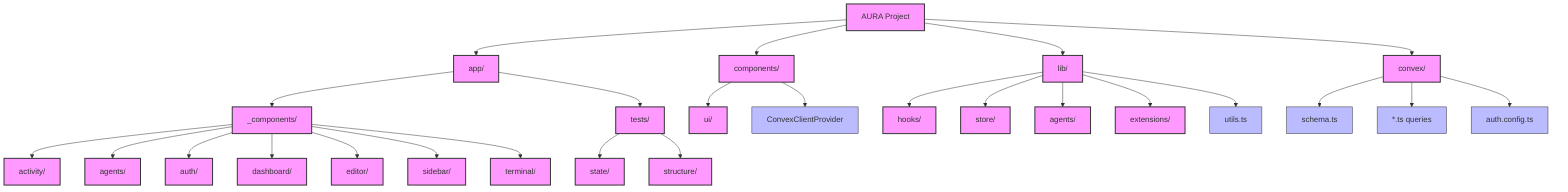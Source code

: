 graph TD
    ROOT[AURA Project]
    
    ROOT --> APP[app/]
    ROOT --> COMPONENTS[components/]
    ROOT --> LIB[lib/]
    ROOT --> CONVEX[convex/]
    
    APP --> PAGES[_components/]
    APP --> TESTS[tests/]
    
    PAGES --> ACTIVITY[activity/]
    PAGES --> AGENTS[agents/]
    PAGES --> AUTH[auth/]
    PAGES --> DASHBOARD[dashboard/]
    PAGES --> EDITOR[editor/]
    PAGES --> SIDEBAR[sidebar/]
    PAGES --> TERMINAL[terminal/]
    
    COMPONENTS --> UI[ui/]
    COMPONENTS --> PROVIDER[ConvexClientProvider]
    
    LIB --> HOOKS[hooks/]
    LIB --> STORE[store/]
    LIB --> AGENTS_LIB[agents/]
    LIB --> EXTENSIONS[extensions/]
    LIB --> UTILS[utils.ts]
    
    CONVEX --> SCHEMA[schema.ts]
    CONVEX --> QUERIES[*.ts queries]
    CONVEX --> AUTH_CONFIG[auth.config.ts]
    
    TESTS --> STATE[state/]
    TESTS --> STRUCTURE[structure/]
    
    classDef directory fill:#f9f,stroke:#333,stroke-width:2px
    classDef file fill:#bbf,stroke:#333,stroke-width:1px
    
    class ROOT,APP,COMPONENTS,LIB,CONVEX,PAGES,TESTS,HOOKS,STORE,AGENTS_LIB,EXTENSIONS,UI,ACTIVITY,AGENTS,AUTH,DASHBOARD,EDITOR,SIDEBAR,TERMINAL,STATE,STRUCTURE directory
    class PROVIDER,UTILS,SCHEMA,QUERIES,AUTH_CONFIG file